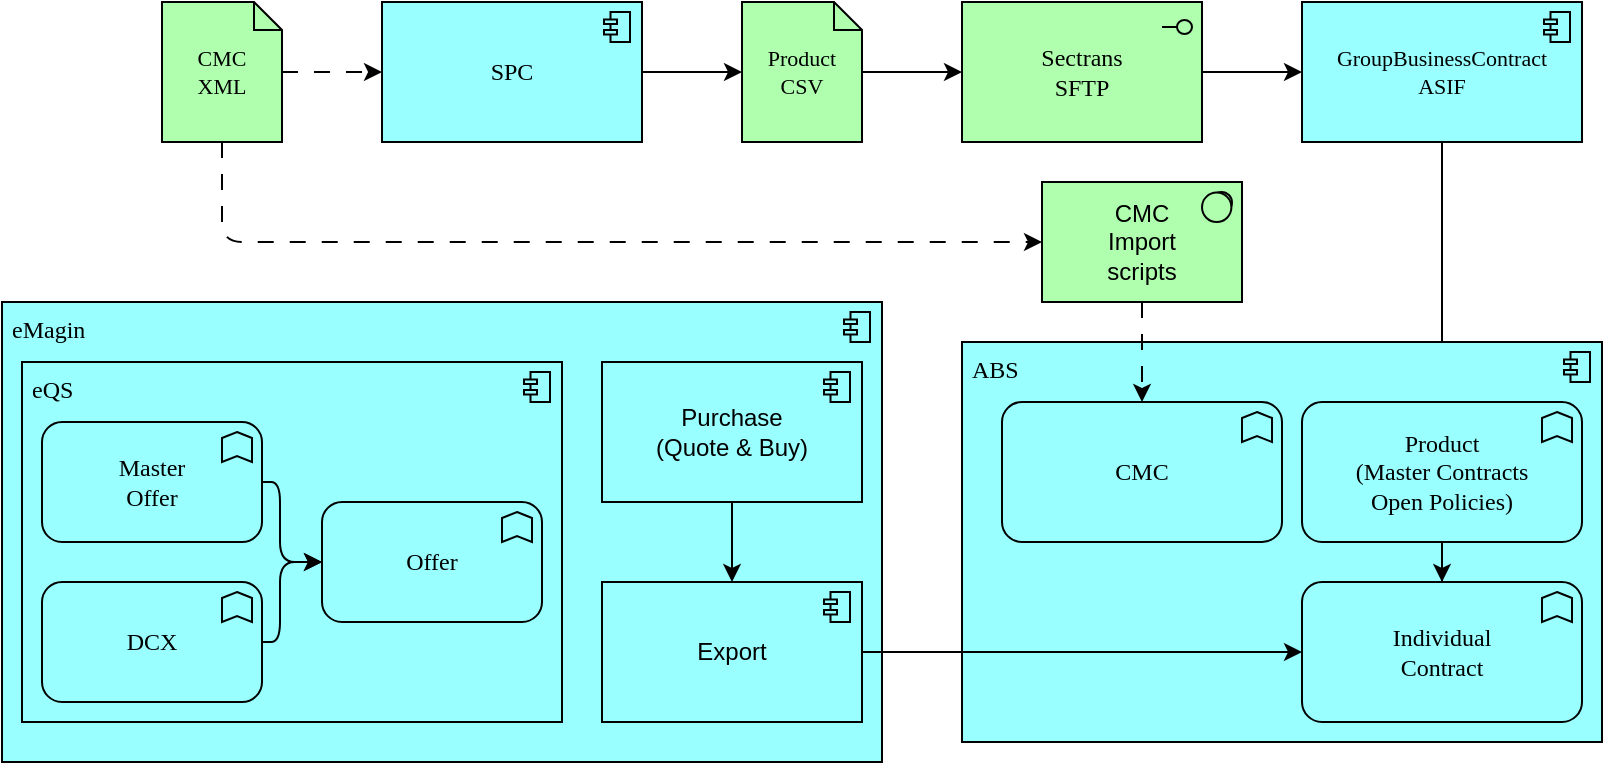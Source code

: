 <mxfile version="28.2.0">
  <diagram name="Strona-1" id="lpbJM3GMhRv1k39ES4jl">
    <mxGraphModel dx="1773" dy="563" grid="1" gridSize="10" guides="1" tooltips="1" connect="1" arrows="1" fold="1" page="1" pageScale="1" pageWidth="827" pageHeight="1169" math="0" shadow="0">
      <root>
        <mxCell id="0" />
        <mxCell id="1" parent="0" />
        <mxCell id="12rjHacdEKxgp9cwcFn_-9" style="edgeStyle=orthogonalEdgeStyle;rounded=0;orthogonalLoop=1;jettySize=auto;html=1;" edge="1" parent="1" source="12rjHacdEKxgp9cwcFn_-2" target="12rjHacdEKxgp9cwcFn_-8">
          <mxGeometry relative="1" as="geometry" />
        </mxCell>
        <mxCell id="12rjHacdEKxgp9cwcFn_-2" value="SPC" style="html=1;outlineConnect=0;whiteSpace=wrap;fillColor=#99ffff;shape=mxgraph.archimate3.application;appType=comp;archiType=square;fontFamily=Poppins;fontSource=https%3A%2F%2Ffonts.googleapis.com%2Fcss%3Ffamily%3DPoppins;" vertex="1" parent="1">
          <mxGeometry x="130" y="40" width="130" height="70" as="geometry" />
        </mxCell>
        <mxCell id="12rjHacdEKxgp9cwcFn_-4" style="edgeStyle=orthogonalEdgeStyle;rounded=0;orthogonalLoop=1;jettySize=auto;html=1;dashed=1;dashPattern=8 8;" edge="1" parent="1" source="12rjHacdEKxgp9cwcFn_-3" target="12rjHacdEKxgp9cwcFn_-2">
          <mxGeometry relative="1" as="geometry" />
        </mxCell>
        <mxCell id="12rjHacdEKxgp9cwcFn_-37" style="edgeStyle=orthogonalEdgeStyle;rounded=1;orthogonalLoop=1;jettySize=auto;html=1;curved=0;dashed=1;dashPattern=8 8;" edge="1" parent="1" source="12rjHacdEKxgp9cwcFn_-3" target="12rjHacdEKxgp9cwcFn_-35">
          <mxGeometry relative="1" as="geometry">
            <Array as="points">
              <mxPoint x="50" y="160" />
            </Array>
          </mxGeometry>
        </mxCell>
        <mxCell id="12rjHacdEKxgp9cwcFn_-3" value="CMC&lt;div&gt;XML&lt;/div&gt;" style="html=1;outlineConnect=0;whiteSpace=wrap;fillColor=#AFFFAF;shape=note;size=14;fontFamily=Poppins;fontSource=https%3A%2F%2Ffonts.googleapis.com%2Fcss%3Ffamily%3DPoppins;fontSize=11;" vertex="1" parent="1">
          <mxGeometry x="20" y="40" width="60" height="70" as="geometry" />
        </mxCell>
        <mxCell id="12rjHacdEKxgp9cwcFn_-16" style="edgeStyle=orthogonalEdgeStyle;rounded=0;orthogonalLoop=1;jettySize=auto;html=1;" edge="1" parent="1" source="12rjHacdEKxgp9cwcFn_-6" target="12rjHacdEKxgp9cwcFn_-13">
          <mxGeometry relative="1" as="geometry" />
        </mxCell>
        <mxCell id="12rjHacdEKxgp9cwcFn_-6" value="GroupBusinessContract&lt;br&gt;ASIF" style="html=1;outlineConnect=0;whiteSpace=wrap;fillColor=#99ffff;shape=mxgraph.archimate3.application;appType=comp;archiType=square;fontFamily=Poppins;fontSource=https%3A%2F%2Ffonts.googleapis.com%2Fcss%3Ffamily%3DPoppins;fontSize=11;" vertex="1" parent="1">
          <mxGeometry x="590" y="40" width="140" height="70" as="geometry" />
        </mxCell>
        <mxCell id="12rjHacdEKxgp9cwcFn_-11" style="edgeStyle=orthogonalEdgeStyle;rounded=0;orthogonalLoop=1;jettySize=auto;html=1;" edge="1" parent="1" source="12rjHacdEKxgp9cwcFn_-7" target="12rjHacdEKxgp9cwcFn_-6">
          <mxGeometry relative="1" as="geometry" />
        </mxCell>
        <mxCell id="12rjHacdEKxgp9cwcFn_-7" value="&lt;div&gt;Sectrans&lt;/div&gt;SFTP" style="html=1;outlineConnect=0;whiteSpace=wrap;fillColor=#AFFFAF;shape=mxgraph.archimate3.application;appType=interface;archiType=square;fontFamily=Poppins;fontSource=https%3A%2F%2Ffonts.googleapis.com%2Fcss%3Ffamily%3DPoppins;" vertex="1" parent="1">
          <mxGeometry x="420" y="40" width="120" height="70" as="geometry" />
        </mxCell>
        <mxCell id="12rjHacdEKxgp9cwcFn_-10" style="edgeStyle=orthogonalEdgeStyle;rounded=0;orthogonalLoop=1;jettySize=auto;html=1;" edge="1" parent="1" source="12rjHacdEKxgp9cwcFn_-8" target="12rjHacdEKxgp9cwcFn_-7">
          <mxGeometry relative="1" as="geometry" />
        </mxCell>
        <mxCell id="12rjHacdEKxgp9cwcFn_-8" value="Product&lt;br&gt;CSV" style="html=1;outlineConnect=0;whiteSpace=wrap;fillColor=#AFFFAF;shape=note;size=14;fontFamily=Poppins;fontSource=https%3A%2F%2Ffonts.googleapis.com%2Fcss%3Ffamily%3DPoppins;fontSize=11;" vertex="1" parent="1">
          <mxGeometry x="310" y="40" width="60" height="70" as="geometry" />
        </mxCell>
        <mxCell id="12rjHacdEKxgp9cwcFn_-32" value="" style="group" vertex="1" connectable="0" parent="1">
          <mxGeometry x="420" y="210" width="320" height="200" as="geometry" />
        </mxCell>
        <mxCell id="12rjHacdEKxgp9cwcFn_-12" value="&amp;nbsp;ABS" style="html=1;outlineConnect=0;whiteSpace=wrap;fillColor=#99ffff;shape=mxgraph.archimate3.application;appType=comp;archiType=square;fontFamily=Poppins;fontSource=https%3A%2F%2Ffonts.googleapis.com%2Fcss%3Ffamily%3DPoppins;verticalAlign=top;align=left;" vertex="1" parent="12rjHacdEKxgp9cwcFn_-32">
          <mxGeometry width="320" height="200" as="geometry" />
        </mxCell>
        <mxCell id="12rjHacdEKxgp9cwcFn_-13" value="Product&lt;br&gt;(Master Contracts&lt;br&gt;Open Policies)" style="html=1;outlineConnect=0;whiteSpace=wrap;fillColor=#99ffff;shape=mxgraph.archimate3.application;appType=func;archiType=rounded;fontFamily=Poppins;fontSource=https%3A%2F%2Ffonts.googleapis.com%2Fcss%3Ffamily%3DPoppins;" vertex="1" parent="12rjHacdEKxgp9cwcFn_-32">
          <mxGeometry x="170" y="30" width="140" height="70" as="geometry" />
        </mxCell>
        <mxCell id="12rjHacdEKxgp9cwcFn_-14" value="CMC" style="html=1;outlineConnect=0;whiteSpace=wrap;fillColor=#99ffff;shape=mxgraph.archimate3.application;appType=func;archiType=rounded;fontFamily=Poppins;fontSource=https%3A%2F%2Ffonts.googleapis.com%2Fcss%3Ffamily%3DPoppins;" vertex="1" parent="12rjHacdEKxgp9cwcFn_-32">
          <mxGeometry x="20" y="30" width="140" height="70" as="geometry" />
        </mxCell>
        <mxCell id="12rjHacdEKxgp9cwcFn_-17" value="Individual&lt;br&gt;Contract" style="html=1;outlineConnect=0;whiteSpace=wrap;fillColor=#99ffff;shape=mxgraph.archimate3.application;appType=func;archiType=rounded;fontFamily=Poppins;fontSource=https%3A%2F%2Ffonts.googleapis.com%2Fcss%3Ffamily%3DPoppins;" vertex="1" parent="12rjHacdEKxgp9cwcFn_-32">
          <mxGeometry x="170" y="120" width="140" height="70" as="geometry" />
        </mxCell>
        <mxCell id="12rjHacdEKxgp9cwcFn_-18" style="edgeStyle=orthogonalEdgeStyle;rounded=0;orthogonalLoop=1;jettySize=auto;html=1;" edge="1" parent="12rjHacdEKxgp9cwcFn_-32" source="12rjHacdEKxgp9cwcFn_-13" target="12rjHacdEKxgp9cwcFn_-17">
          <mxGeometry relative="1" as="geometry" />
        </mxCell>
        <mxCell id="12rjHacdEKxgp9cwcFn_-33" value="" style="group" vertex="1" connectable="0" parent="1">
          <mxGeometry x="-60" y="190" width="440" height="230" as="geometry" />
        </mxCell>
        <mxCell id="12rjHacdEKxgp9cwcFn_-21" value="&amp;nbsp;eMagin" style="html=1;outlineConnect=0;whiteSpace=wrap;fillColor=#99ffff;shape=mxgraph.archimate3.application;appType=comp;archiType=square;fontFamily=Poppins;fontSource=https%3A%2F%2Ffonts.googleapis.com%2Fcss%3Ffamily%3DPoppins;verticalAlign=top;align=left;" vertex="1" parent="12rjHacdEKxgp9cwcFn_-33">
          <mxGeometry width="440" height="230" as="geometry" />
        </mxCell>
        <mxCell id="12rjHacdEKxgp9cwcFn_-28" value="" style="group" vertex="1" connectable="0" parent="12rjHacdEKxgp9cwcFn_-33">
          <mxGeometry x="10" y="30" width="270" height="180" as="geometry" />
        </mxCell>
        <mxCell id="12rjHacdEKxgp9cwcFn_-22" value="&amp;nbsp;eQS" style="html=1;outlineConnect=0;whiteSpace=wrap;fillColor=#99ffff;shape=mxgraph.archimate3.application;appType=comp;archiType=square;fontFamily=Poppins;fontSource=https%3A%2F%2Ffonts.googleapis.com%2Fcss%3Ffamily%3DPoppins;verticalAlign=top;align=left;" vertex="1" parent="12rjHacdEKxgp9cwcFn_-28">
          <mxGeometry width="270" height="180" as="geometry" />
        </mxCell>
        <mxCell id="12rjHacdEKxgp9cwcFn_-23" value="Master&lt;br&gt;Offer" style="html=1;outlineConnect=0;whiteSpace=wrap;fillColor=#99ffff;shape=mxgraph.archimate3.application;appType=func;archiType=rounded;fontFamily=Poppins;fontSource=https%3A%2F%2Ffonts.googleapis.com%2Fcss%3Ffamily%3DPoppins;" vertex="1" parent="12rjHacdEKxgp9cwcFn_-28">
          <mxGeometry x="10" y="30" width="110" height="60" as="geometry" />
        </mxCell>
        <mxCell id="12rjHacdEKxgp9cwcFn_-24" value="DCX" style="html=1;outlineConnect=0;whiteSpace=wrap;fillColor=#99ffff;shape=mxgraph.archimate3.application;appType=func;archiType=rounded;fontFamily=Poppins;fontSource=https%3A%2F%2Ffonts.googleapis.com%2Fcss%3Ffamily%3DPoppins;" vertex="1" parent="12rjHacdEKxgp9cwcFn_-28">
          <mxGeometry x="10" y="110" width="110" height="60" as="geometry" />
        </mxCell>
        <mxCell id="12rjHacdEKxgp9cwcFn_-25" value="Offer" style="html=1;outlineConnect=0;whiteSpace=wrap;fillColor=#99ffff;shape=mxgraph.archimate3.application;appType=func;archiType=rounded;fontFamily=Poppins;fontSource=https%3A%2F%2Ffonts.googleapis.com%2Fcss%3Ffamily%3DPoppins;" vertex="1" parent="12rjHacdEKxgp9cwcFn_-28">
          <mxGeometry x="150" y="70" width="110" height="60" as="geometry" />
        </mxCell>
        <mxCell id="12rjHacdEKxgp9cwcFn_-26" style="edgeStyle=orthogonalEdgeStyle;rounded=1;orthogonalLoop=1;jettySize=auto;html=1;curved=0;" edge="1" parent="12rjHacdEKxgp9cwcFn_-28" source="12rjHacdEKxgp9cwcFn_-23" target="12rjHacdEKxgp9cwcFn_-25">
          <mxGeometry relative="1" as="geometry">
            <Array as="points">
              <mxPoint x="129" y="60" />
              <mxPoint x="129" y="100" />
            </Array>
          </mxGeometry>
        </mxCell>
        <mxCell id="12rjHacdEKxgp9cwcFn_-27" style="edgeStyle=orthogonalEdgeStyle;rounded=1;orthogonalLoop=1;jettySize=auto;html=1;curved=0;" edge="1" parent="12rjHacdEKxgp9cwcFn_-28" source="12rjHacdEKxgp9cwcFn_-24" target="12rjHacdEKxgp9cwcFn_-25">
          <mxGeometry relative="1" as="geometry">
            <Array as="points">
              <mxPoint x="129" y="140" />
              <mxPoint x="129" y="100" />
            </Array>
          </mxGeometry>
        </mxCell>
        <mxCell id="12rjHacdEKxgp9cwcFn_-29" value="Purchase&lt;br&gt;(Quote &amp;amp; Buy)" style="html=1;outlineConnect=0;whiteSpace=wrap;fillColor=#99ffff;shape=mxgraph.archimate3.application;appType=comp;archiType=square;" vertex="1" parent="12rjHacdEKxgp9cwcFn_-33">
          <mxGeometry x="300" y="30" width="130" height="70" as="geometry" />
        </mxCell>
        <mxCell id="12rjHacdEKxgp9cwcFn_-30" value="Export" style="html=1;outlineConnect=0;whiteSpace=wrap;fillColor=#99ffff;shape=mxgraph.archimate3.application;appType=comp;archiType=square;" vertex="1" parent="12rjHacdEKxgp9cwcFn_-33">
          <mxGeometry x="300" y="140" width="130" height="70" as="geometry" />
        </mxCell>
        <mxCell id="12rjHacdEKxgp9cwcFn_-31" style="edgeStyle=orthogonalEdgeStyle;rounded=0;orthogonalLoop=1;jettySize=auto;html=1;" edge="1" parent="12rjHacdEKxgp9cwcFn_-33" source="12rjHacdEKxgp9cwcFn_-29" target="12rjHacdEKxgp9cwcFn_-30">
          <mxGeometry relative="1" as="geometry" />
        </mxCell>
        <mxCell id="12rjHacdEKxgp9cwcFn_-34" style="edgeStyle=orthogonalEdgeStyle;rounded=0;orthogonalLoop=1;jettySize=auto;html=1;" edge="1" parent="1" source="12rjHacdEKxgp9cwcFn_-30" target="12rjHacdEKxgp9cwcFn_-17">
          <mxGeometry relative="1" as="geometry" />
        </mxCell>
        <mxCell id="12rjHacdEKxgp9cwcFn_-36" style="edgeStyle=orthogonalEdgeStyle;rounded=0;orthogonalLoop=1;jettySize=auto;html=1;dashed=1;dashPattern=8 8;" edge="1" parent="1" source="12rjHacdEKxgp9cwcFn_-35" target="12rjHacdEKxgp9cwcFn_-14">
          <mxGeometry relative="1" as="geometry" />
        </mxCell>
        <mxCell id="12rjHacdEKxgp9cwcFn_-35" value="CMC&lt;br&gt;Import&lt;br&gt;scripts" style="html=1;outlineConnect=0;whiteSpace=wrap;fillColor=#AFFFAF;shape=mxgraph.archimate3.application;appType=sysSw;archiType=square;" vertex="1" parent="1">
          <mxGeometry x="460" y="130" width="100" height="60" as="geometry" />
        </mxCell>
      </root>
    </mxGraphModel>
  </diagram>
</mxfile>
